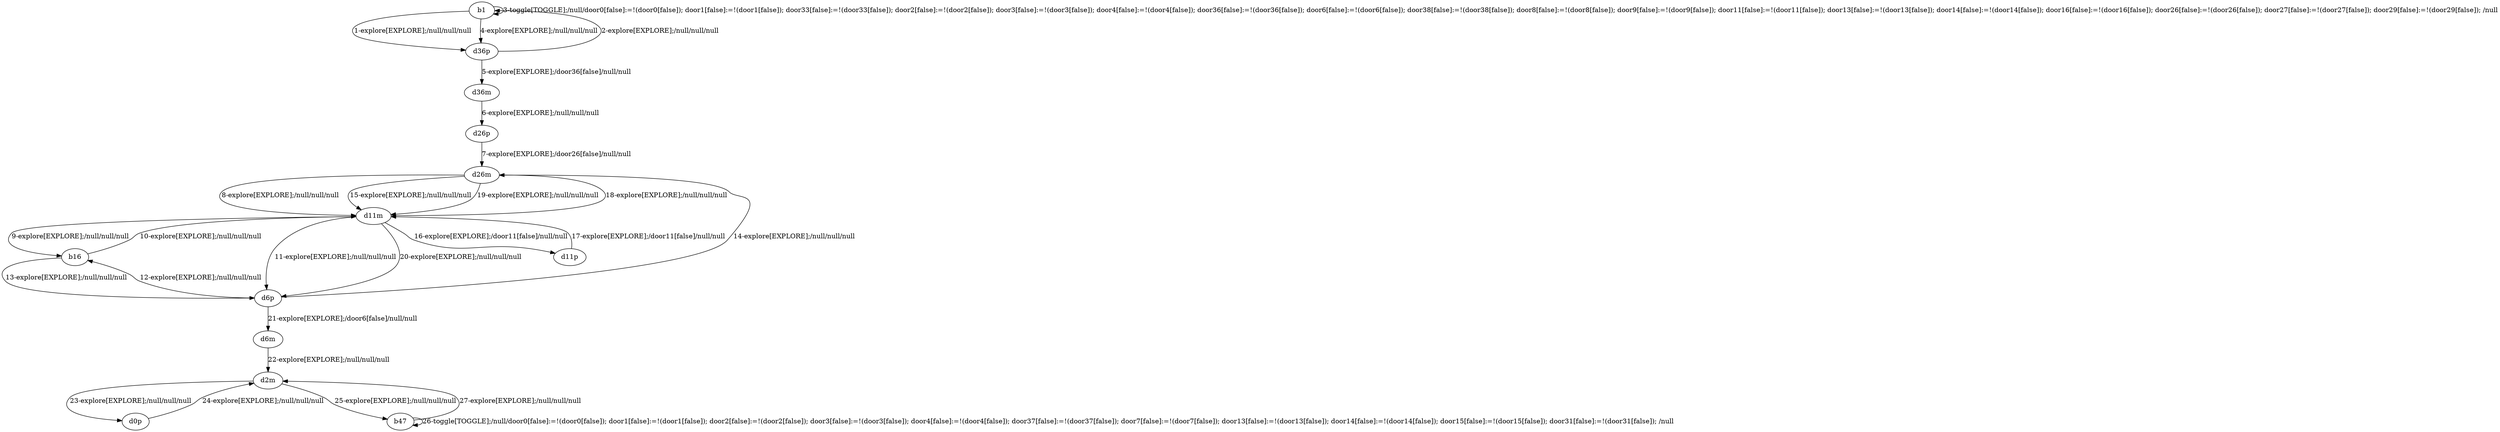 # Total number of goals covered by this test: 1
# d6p --> d26m

digraph g {
"b1" -> "d36p" [label = "1-explore[EXPLORE];/null/null/null"];
"d36p" -> "b1" [label = "2-explore[EXPLORE];/null/null/null"];
"b1" -> "b1" [label = "3-toggle[TOGGLE];/null/door0[false]:=!(door0[false]); door1[false]:=!(door1[false]); door33[false]:=!(door33[false]); door2[false]:=!(door2[false]); door3[false]:=!(door3[false]); door4[false]:=!(door4[false]); door36[false]:=!(door36[false]); door6[false]:=!(door6[false]); door38[false]:=!(door38[false]); door8[false]:=!(door8[false]); door9[false]:=!(door9[false]); door11[false]:=!(door11[false]); door13[false]:=!(door13[false]); door14[false]:=!(door14[false]); door16[false]:=!(door16[false]); door26[false]:=!(door26[false]); door27[false]:=!(door27[false]); door29[false]:=!(door29[false]); /null"];
"b1" -> "d36p" [label = "4-explore[EXPLORE];/null/null/null"];
"d36p" -> "d36m" [label = "5-explore[EXPLORE];/door36[false]/null/null"];
"d36m" -> "d26p" [label = "6-explore[EXPLORE];/null/null/null"];
"d26p" -> "d26m" [label = "7-explore[EXPLORE];/door26[false]/null/null"];
"d26m" -> "d11m" [label = "8-explore[EXPLORE];/null/null/null"];
"d11m" -> "b16" [label = "9-explore[EXPLORE];/null/null/null"];
"b16" -> "d11m" [label = "10-explore[EXPLORE];/null/null/null"];
"d11m" -> "d6p" [label = "11-explore[EXPLORE];/null/null/null"];
"d6p" -> "b16" [label = "12-explore[EXPLORE];/null/null/null"];
"b16" -> "d6p" [label = "13-explore[EXPLORE];/null/null/null"];
"d6p" -> "d26m" [label = "14-explore[EXPLORE];/null/null/null"];
"d26m" -> "d11m" [label = "15-explore[EXPLORE];/null/null/null"];
"d11m" -> "d11p" [label = "16-explore[EXPLORE];/door11[false]/null/null"];
"d11p" -> "d11m" [label = "17-explore[EXPLORE];/door11[false]/null/null"];
"d11m" -> "d26m" [label = "18-explore[EXPLORE];/null/null/null"];
"d26m" -> "d11m" [label = "19-explore[EXPLORE];/null/null/null"];
"d11m" -> "d6p" [label = "20-explore[EXPLORE];/null/null/null"];
"d6p" -> "d6m" [label = "21-explore[EXPLORE];/door6[false]/null/null"];
"d6m" -> "d2m" [label = "22-explore[EXPLORE];/null/null/null"];
"d2m" -> "d0p" [label = "23-explore[EXPLORE];/null/null/null"];
"d0p" -> "d2m" [label = "24-explore[EXPLORE];/null/null/null"];
"d2m" -> "b47" [label = "25-explore[EXPLORE];/null/null/null"];
"b47" -> "b47" [label = "26-toggle[TOGGLE];/null/door0[false]:=!(door0[false]); door1[false]:=!(door1[false]); door2[false]:=!(door2[false]); door3[false]:=!(door3[false]); door4[false]:=!(door4[false]); door37[false]:=!(door37[false]); door7[false]:=!(door7[false]); door13[false]:=!(door13[false]); door14[false]:=!(door14[false]); door15[false]:=!(door15[false]); door31[false]:=!(door31[false]); /null"];
"b47" -> "d2m" [label = "27-explore[EXPLORE];/null/null/null"];
}
